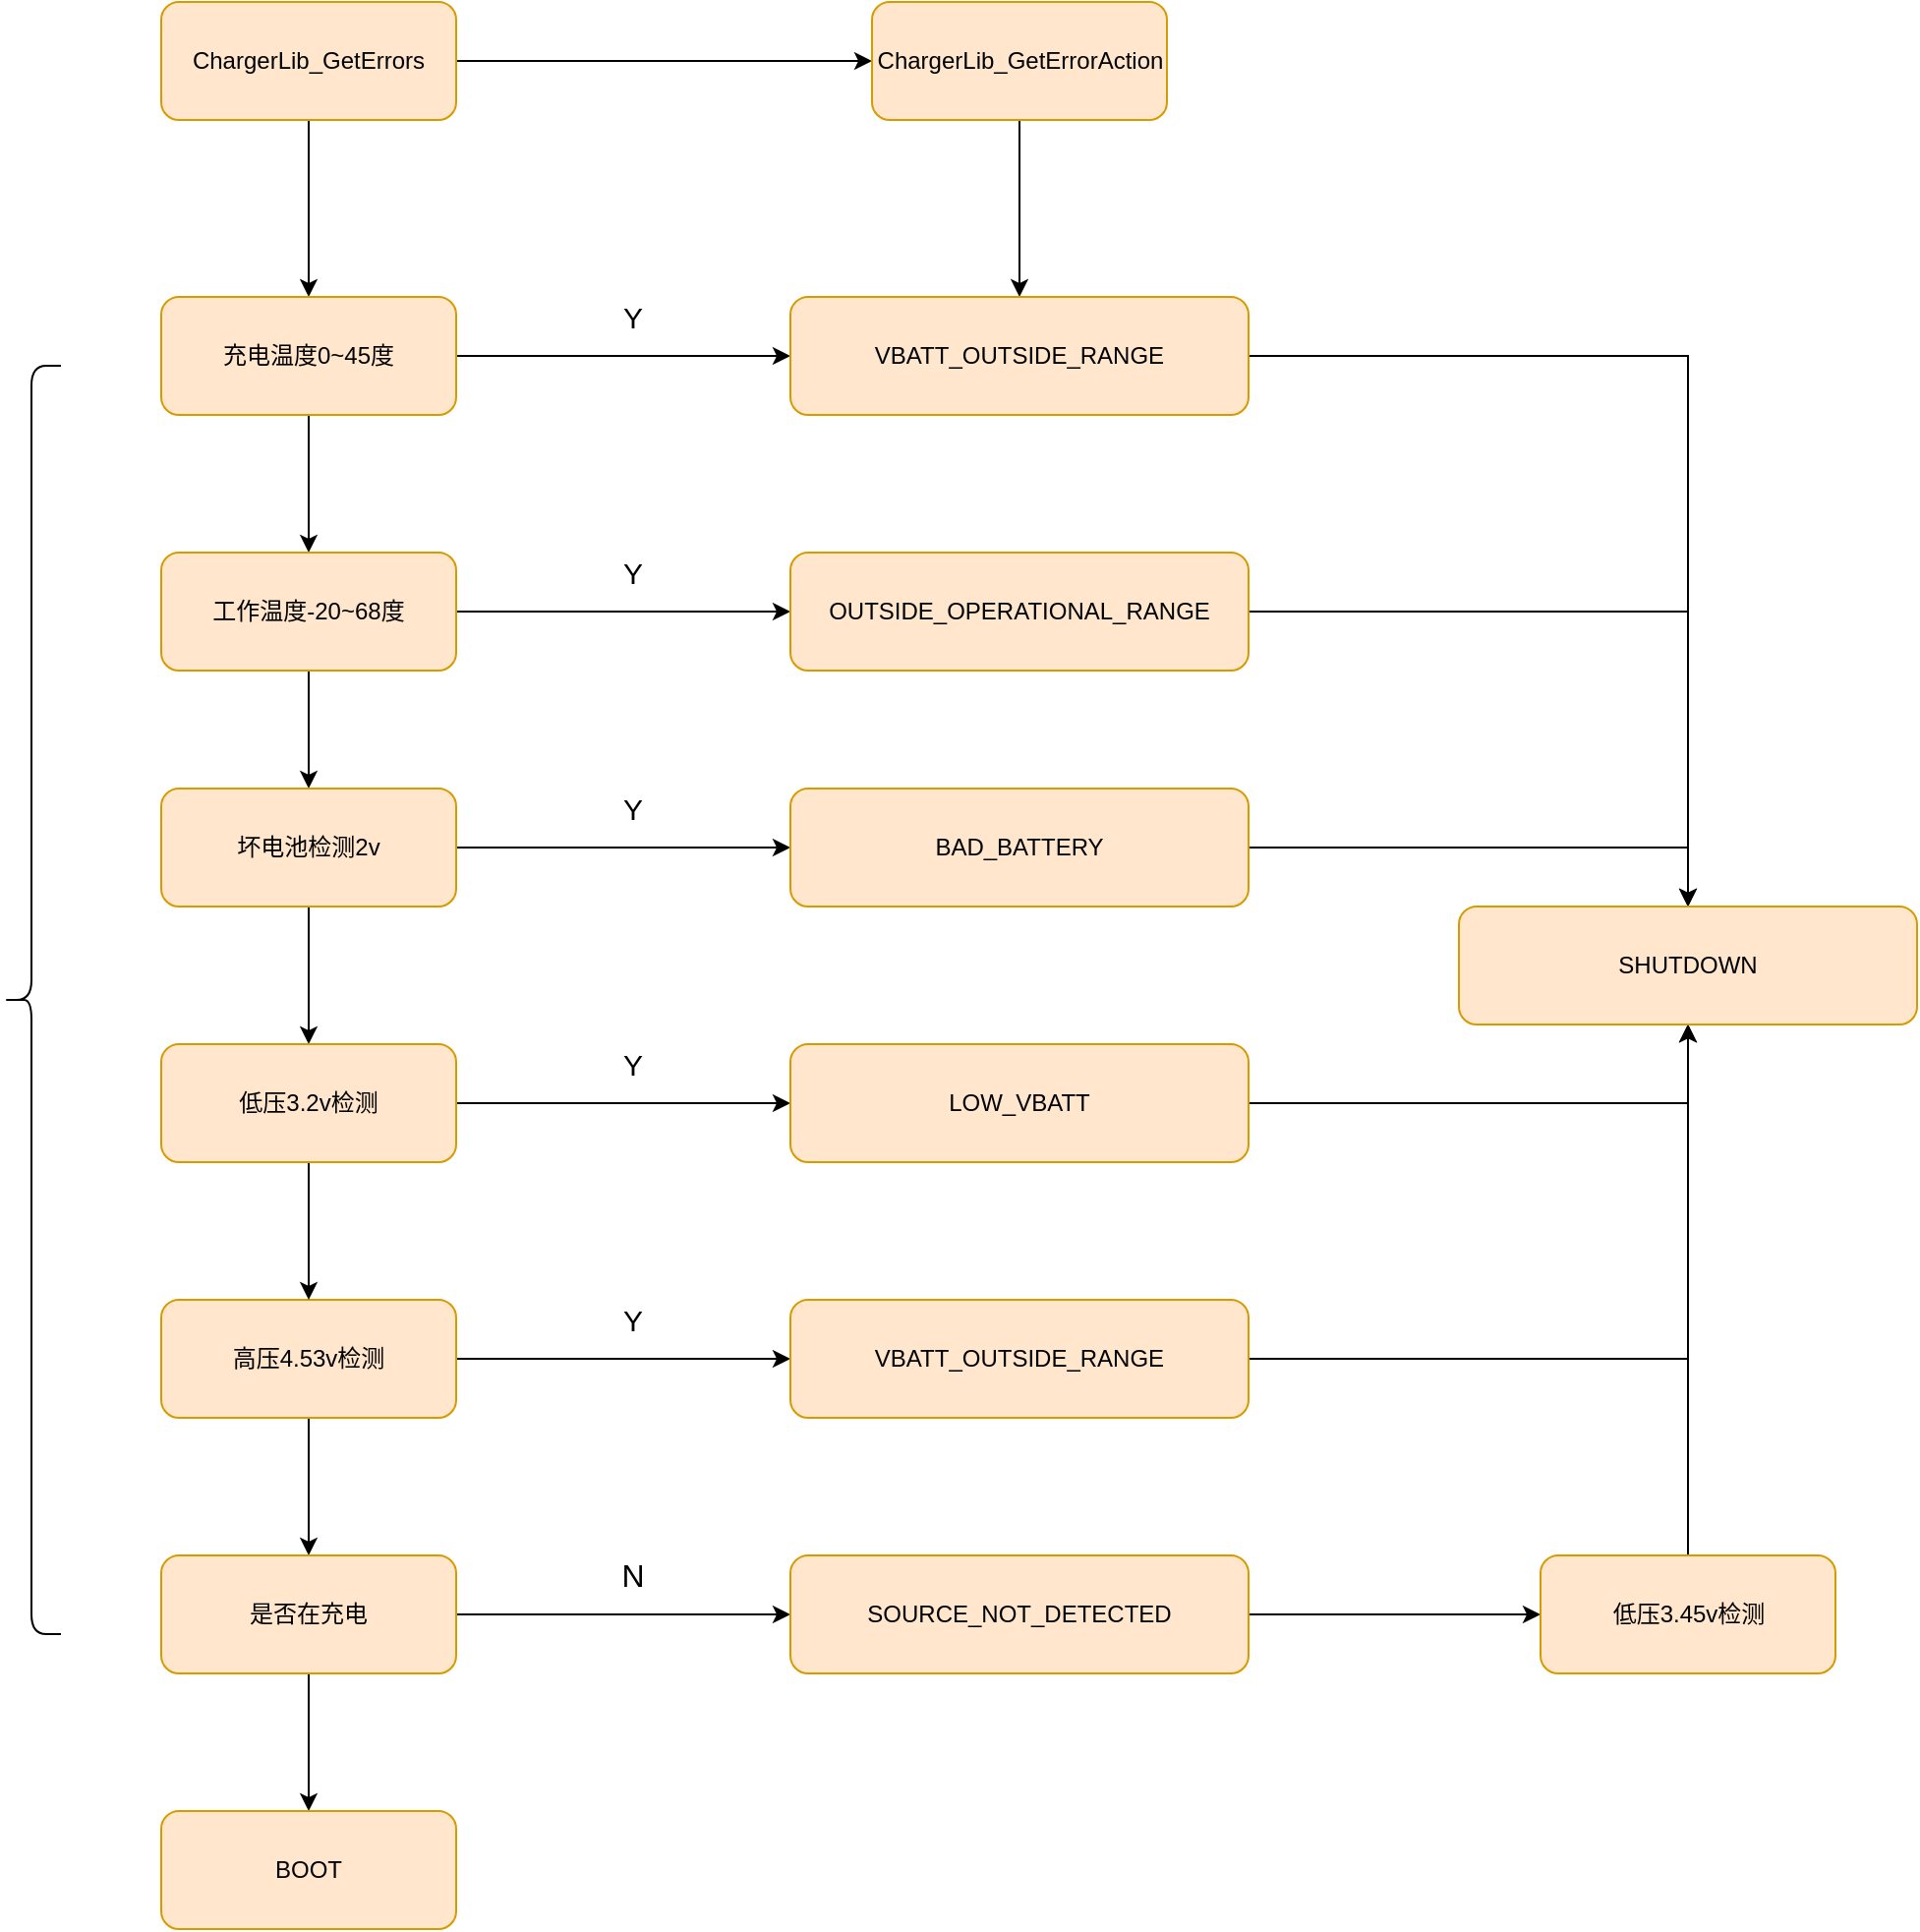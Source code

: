 <mxfile version="13.6.2" type="device"><diagram id="iGpibIN4orCT2x62DH1T" name="Page-1"><mxGraphModel dx="1086" dy="1936" grid="1" gridSize="10" guides="1" tooltips="1" connect="1" arrows="1" fold="1" page="1" pageScale="1" pageWidth="827" pageHeight="1169" math="0" shadow="0"><root><mxCell id="0"/><mxCell id="1" parent="0"/><mxCell id="f5SHFbveSBn8XtDDA5f4-49" style="edgeStyle=orthogonalEdgeStyle;rounded=0;orthogonalLoop=1;jettySize=auto;html=1;exitX=0.5;exitY=1;exitDx=0;exitDy=0;entryX=0.5;entryY=0;entryDx=0;entryDy=0;" edge="1" parent="1" source="f5SHFbveSBn8XtDDA5f4-1" target="f5SHFbveSBn8XtDDA5f4-2"><mxGeometry relative="1" as="geometry"/></mxCell><mxCell id="f5SHFbveSBn8XtDDA5f4-50" style="edgeStyle=orthogonalEdgeStyle;rounded=0;orthogonalLoop=1;jettySize=auto;html=1;exitX=1;exitY=0.5;exitDx=0;exitDy=0;entryX=0;entryY=0.5;entryDx=0;entryDy=0;" edge="1" parent="1" source="f5SHFbveSBn8XtDDA5f4-1" target="f5SHFbveSBn8XtDDA5f4-8"><mxGeometry relative="1" as="geometry"/></mxCell><mxCell id="f5SHFbveSBn8XtDDA5f4-1" value="ChargerLib_GetErrors" style="rounded=1;whiteSpace=wrap;html=1;fillColor=#ffe6cc;strokeColor=#d79b00;" vertex="1" parent="1"><mxGeometry x="480" y="-110" width="150" height="60" as="geometry"/></mxCell><mxCell id="f5SHFbveSBn8XtDDA5f4-22" style="edgeStyle=orthogonalEdgeStyle;rounded=0;orthogonalLoop=1;jettySize=auto;html=1;exitX=1;exitY=0.5;exitDx=0;exitDy=0;entryX=0;entryY=0.5;entryDx=0;entryDy=0;" edge="1" parent="1" source="f5SHFbveSBn8XtDDA5f4-2" target="f5SHFbveSBn8XtDDA5f4-12"><mxGeometry relative="1" as="geometry"/></mxCell><mxCell id="f5SHFbveSBn8XtDDA5f4-41" style="edgeStyle=orthogonalEdgeStyle;rounded=0;orthogonalLoop=1;jettySize=auto;html=1;exitX=0.5;exitY=1;exitDx=0;exitDy=0;entryX=0.5;entryY=0;entryDx=0;entryDy=0;" edge="1" parent="1" source="f5SHFbveSBn8XtDDA5f4-2" target="f5SHFbveSBn8XtDDA5f4-3"><mxGeometry relative="1" as="geometry"/></mxCell><mxCell id="f5SHFbveSBn8XtDDA5f4-2" value="充电温度0~45度" style="rounded=1;whiteSpace=wrap;html=1;fillColor=#ffe6cc;strokeColor=#d79b00;" vertex="1" parent="1"><mxGeometry x="480" y="40" width="150" height="60" as="geometry"/></mxCell><mxCell id="f5SHFbveSBn8XtDDA5f4-11" style="edgeStyle=orthogonalEdgeStyle;rounded=0;orthogonalLoop=1;jettySize=auto;html=1;exitX=1;exitY=0.5;exitDx=0;exitDy=0;" edge="1" parent="1" source="f5SHFbveSBn8XtDDA5f4-3" target="f5SHFbveSBn8XtDDA5f4-10"><mxGeometry relative="1" as="geometry"/></mxCell><mxCell id="f5SHFbveSBn8XtDDA5f4-42" style="edgeStyle=orthogonalEdgeStyle;rounded=0;orthogonalLoop=1;jettySize=auto;html=1;exitX=0.5;exitY=1;exitDx=0;exitDy=0;entryX=0.5;entryY=0;entryDx=0;entryDy=0;" edge="1" parent="1" source="f5SHFbveSBn8XtDDA5f4-3" target="f5SHFbveSBn8XtDDA5f4-4"><mxGeometry relative="1" as="geometry"/></mxCell><mxCell id="f5SHFbveSBn8XtDDA5f4-3" value="工作温度-20~68度" style="rounded=1;whiteSpace=wrap;html=1;fillColor=#ffe6cc;strokeColor=#d79b00;" vertex="1" parent="1"><mxGeometry x="480" y="170" width="150" height="60" as="geometry"/></mxCell><mxCell id="f5SHFbveSBn8XtDDA5f4-18" style="edgeStyle=orthogonalEdgeStyle;rounded=0;orthogonalLoop=1;jettySize=auto;html=1;exitX=1;exitY=0.5;exitDx=0;exitDy=0;entryX=0;entryY=0.5;entryDx=0;entryDy=0;" edge="1" parent="1" source="f5SHFbveSBn8XtDDA5f4-4" target="f5SHFbveSBn8XtDDA5f4-17"><mxGeometry relative="1" as="geometry"/></mxCell><mxCell id="f5SHFbveSBn8XtDDA5f4-43" style="edgeStyle=orthogonalEdgeStyle;rounded=0;orthogonalLoop=1;jettySize=auto;html=1;exitX=0.5;exitY=1;exitDx=0;exitDy=0;entryX=0.5;entryY=0;entryDx=0;entryDy=0;" edge="1" parent="1" source="f5SHFbveSBn8XtDDA5f4-4" target="f5SHFbveSBn8XtDDA5f4-6"><mxGeometry relative="1" as="geometry"/></mxCell><mxCell id="f5SHFbveSBn8XtDDA5f4-4" value="坏电池检测2v" style="rounded=1;whiteSpace=wrap;html=1;fillColor=#ffe6cc;strokeColor=#d79b00;" vertex="1" parent="1"><mxGeometry x="480" y="290" width="150" height="60" as="geometry"/></mxCell><mxCell id="f5SHFbveSBn8XtDDA5f4-20" style="edgeStyle=orthogonalEdgeStyle;rounded=0;orthogonalLoop=1;jettySize=auto;html=1;exitX=1;exitY=0.5;exitDx=0;exitDy=0;entryX=0;entryY=0.5;entryDx=0;entryDy=0;" edge="1" parent="1" source="f5SHFbveSBn8XtDDA5f4-5" target="f5SHFbveSBn8XtDDA5f4-15"><mxGeometry relative="1" as="geometry"/></mxCell><mxCell id="f5SHFbveSBn8XtDDA5f4-45" style="edgeStyle=orthogonalEdgeStyle;rounded=0;orthogonalLoop=1;jettySize=auto;html=1;exitX=0.5;exitY=1;exitDx=0;exitDy=0;entryX=0.5;entryY=0;entryDx=0;entryDy=0;" edge="1" parent="1" source="f5SHFbveSBn8XtDDA5f4-5" target="f5SHFbveSBn8XtDDA5f4-9"><mxGeometry relative="1" as="geometry"/></mxCell><mxCell id="f5SHFbveSBn8XtDDA5f4-5" value="高压4.53v检测" style="rounded=1;whiteSpace=wrap;html=1;fillColor=#ffe6cc;strokeColor=#d79b00;" vertex="1" parent="1"><mxGeometry x="480" y="550" width="150" height="60" as="geometry"/></mxCell><mxCell id="f5SHFbveSBn8XtDDA5f4-19" style="edgeStyle=orthogonalEdgeStyle;rounded=0;orthogonalLoop=1;jettySize=auto;html=1;exitX=1;exitY=0.5;exitDx=0;exitDy=0;entryX=0;entryY=0.5;entryDx=0;entryDy=0;" edge="1" parent="1" source="f5SHFbveSBn8XtDDA5f4-6" target="f5SHFbveSBn8XtDDA5f4-16"><mxGeometry relative="1" as="geometry"/></mxCell><mxCell id="f5SHFbveSBn8XtDDA5f4-44" style="edgeStyle=orthogonalEdgeStyle;rounded=0;orthogonalLoop=1;jettySize=auto;html=1;exitX=0.5;exitY=1;exitDx=0;exitDy=0;entryX=0.5;entryY=0;entryDx=0;entryDy=0;" edge="1" parent="1" source="f5SHFbveSBn8XtDDA5f4-6" target="f5SHFbveSBn8XtDDA5f4-5"><mxGeometry relative="1" as="geometry"/></mxCell><mxCell id="f5SHFbveSBn8XtDDA5f4-6" value="低压3.2v检测" style="rounded=1;whiteSpace=wrap;html=1;fillColor=#ffe6cc;strokeColor=#d79b00;" vertex="1" parent="1"><mxGeometry x="480" y="420" width="150" height="60" as="geometry"/></mxCell><mxCell id="f5SHFbveSBn8XtDDA5f4-7" value="" style="shape=curlyBracket;whiteSpace=wrap;html=1;rounded=1;" vertex="1" parent="1"><mxGeometry x="399" y="75" width="30" height="645" as="geometry"/></mxCell><mxCell id="f5SHFbveSBn8XtDDA5f4-51" style="edgeStyle=orthogonalEdgeStyle;rounded=0;orthogonalLoop=1;jettySize=auto;html=1;exitX=0.5;exitY=1;exitDx=0;exitDy=0;entryX=0.5;entryY=0;entryDx=0;entryDy=0;" edge="1" parent="1" source="f5SHFbveSBn8XtDDA5f4-8" target="f5SHFbveSBn8XtDDA5f4-12"><mxGeometry relative="1" as="geometry"/></mxCell><mxCell id="f5SHFbveSBn8XtDDA5f4-8" value="ChargerLib_GetErrorAction" style="rounded=1;whiteSpace=wrap;html=1;fillColor=#ffe6cc;strokeColor=#d79b00;" vertex="1" parent="1"><mxGeometry x="841.5" y="-110" width="150" height="60" as="geometry"/></mxCell><mxCell id="f5SHFbveSBn8XtDDA5f4-21" style="edgeStyle=orthogonalEdgeStyle;rounded=0;orthogonalLoop=1;jettySize=auto;html=1;exitX=1;exitY=0.5;exitDx=0;exitDy=0;entryX=0;entryY=0.5;entryDx=0;entryDy=0;" edge="1" parent="1" source="f5SHFbveSBn8XtDDA5f4-9" target="f5SHFbveSBn8XtDDA5f4-14"><mxGeometry relative="1" as="geometry"/></mxCell><mxCell id="f5SHFbveSBn8XtDDA5f4-48" style="edgeStyle=orthogonalEdgeStyle;rounded=0;orthogonalLoop=1;jettySize=auto;html=1;exitX=0.5;exitY=1;exitDx=0;exitDy=0;entryX=0.5;entryY=0;entryDx=0;entryDy=0;" edge="1" parent="1" source="f5SHFbveSBn8XtDDA5f4-9" target="f5SHFbveSBn8XtDDA5f4-47"><mxGeometry relative="1" as="geometry"/></mxCell><mxCell id="f5SHFbveSBn8XtDDA5f4-9" value="是否在充电" style="rounded=1;whiteSpace=wrap;html=1;fillColor=#ffe6cc;strokeColor=#d79b00;" vertex="1" parent="1"><mxGeometry x="480" y="680" width="150" height="60" as="geometry"/></mxCell><mxCell id="f5SHFbveSBn8XtDDA5f4-33" style="edgeStyle=orthogonalEdgeStyle;rounded=0;orthogonalLoop=1;jettySize=auto;html=1;exitX=1;exitY=0.5;exitDx=0;exitDy=0;" edge="1" parent="1" source="f5SHFbveSBn8XtDDA5f4-10" target="f5SHFbveSBn8XtDDA5f4-26"><mxGeometry relative="1" as="geometry"/></mxCell><mxCell id="f5SHFbveSBn8XtDDA5f4-10" value="OUTSIDE_OPERATIONAL_RANGE" style="rounded=1;whiteSpace=wrap;html=1;fillColor=#ffe6cc;strokeColor=#d79b00;" vertex="1" parent="1"><mxGeometry x="800" y="170" width="233" height="60" as="geometry"/></mxCell><mxCell id="f5SHFbveSBn8XtDDA5f4-34" style="edgeStyle=orthogonalEdgeStyle;rounded=0;orthogonalLoop=1;jettySize=auto;html=1;exitX=1;exitY=0.5;exitDx=0;exitDy=0;" edge="1" parent="1" source="f5SHFbveSBn8XtDDA5f4-12" target="f5SHFbveSBn8XtDDA5f4-26"><mxGeometry relative="1" as="geometry"/></mxCell><mxCell id="f5SHFbveSBn8XtDDA5f4-12" value="VBATT_OUTSIDE_RANGE" style="rounded=1;whiteSpace=wrap;html=1;fillColor=#ffe6cc;strokeColor=#d79b00;" vertex="1" parent="1"><mxGeometry x="800" y="40" width="233" height="60" as="geometry"/></mxCell><mxCell id="f5SHFbveSBn8XtDDA5f4-25" style="edgeStyle=orthogonalEdgeStyle;rounded=0;orthogonalLoop=1;jettySize=auto;html=1;exitX=1;exitY=0.5;exitDx=0;exitDy=0;entryX=0;entryY=0.5;entryDx=0;entryDy=0;" edge="1" parent="1" source="f5SHFbveSBn8XtDDA5f4-14" target="f5SHFbveSBn8XtDDA5f4-24"><mxGeometry relative="1" as="geometry"/></mxCell><mxCell id="f5SHFbveSBn8XtDDA5f4-14" value="SOURCE_NOT_DETECTED" style="rounded=1;whiteSpace=wrap;html=1;fillColor=#ffe6cc;strokeColor=#d79b00;" vertex="1" parent="1"><mxGeometry x="800" y="680" width="233" height="60" as="geometry"/></mxCell><mxCell id="f5SHFbveSBn8XtDDA5f4-30" style="edgeStyle=orthogonalEdgeStyle;rounded=0;orthogonalLoop=1;jettySize=auto;html=1;exitX=1;exitY=0.5;exitDx=0;exitDy=0;" edge="1" parent="1" source="f5SHFbveSBn8XtDDA5f4-15" target="f5SHFbveSBn8XtDDA5f4-26"><mxGeometry relative="1" as="geometry"/></mxCell><mxCell id="f5SHFbveSBn8XtDDA5f4-15" value="VBATT_OUTSIDE_RANGE" style="rounded=1;whiteSpace=wrap;html=1;fillColor=#ffe6cc;strokeColor=#d79b00;" vertex="1" parent="1"><mxGeometry x="800" y="550" width="233" height="60" as="geometry"/></mxCell><mxCell id="f5SHFbveSBn8XtDDA5f4-31" style="edgeStyle=orthogonalEdgeStyle;rounded=0;orthogonalLoop=1;jettySize=auto;html=1;exitX=1;exitY=0.5;exitDx=0;exitDy=0;entryX=0.5;entryY=1;entryDx=0;entryDy=0;" edge="1" parent="1" source="f5SHFbveSBn8XtDDA5f4-16" target="f5SHFbveSBn8XtDDA5f4-26"><mxGeometry relative="1" as="geometry"/></mxCell><mxCell id="f5SHFbveSBn8XtDDA5f4-16" value="LOW_VBATT" style="rounded=1;whiteSpace=wrap;html=1;fillColor=#ffe6cc;strokeColor=#d79b00;" vertex="1" parent="1"><mxGeometry x="800" y="420" width="233" height="60" as="geometry"/></mxCell><mxCell id="f5SHFbveSBn8XtDDA5f4-32" style="edgeStyle=orthogonalEdgeStyle;rounded=0;orthogonalLoop=1;jettySize=auto;html=1;exitX=1;exitY=0.5;exitDx=0;exitDy=0;entryX=0.5;entryY=0;entryDx=0;entryDy=0;" edge="1" parent="1" source="f5SHFbveSBn8XtDDA5f4-17" target="f5SHFbveSBn8XtDDA5f4-26"><mxGeometry relative="1" as="geometry"/></mxCell><mxCell id="f5SHFbveSBn8XtDDA5f4-17" value="BAD_BATTERY" style="rounded=1;whiteSpace=wrap;html=1;fillColor=#ffe6cc;strokeColor=#d79b00;" vertex="1" parent="1"><mxGeometry x="800" y="290" width="233" height="60" as="geometry"/></mxCell><mxCell id="f5SHFbveSBn8XtDDA5f4-23" value="&lt;font style=&quot;font-size: 16px&quot;&gt;N&lt;/font&gt;" style="text;html=1;strokeColor=none;fillColor=none;align=center;verticalAlign=middle;whiteSpace=wrap;rounded=0;" vertex="1" parent="1"><mxGeometry x="700" y="680" width="40" height="20" as="geometry"/></mxCell><mxCell id="f5SHFbveSBn8XtDDA5f4-29" style="edgeStyle=orthogonalEdgeStyle;rounded=0;orthogonalLoop=1;jettySize=auto;html=1;exitX=0.5;exitY=0;exitDx=0;exitDy=0;entryX=0.5;entryY=1;entryDx=0;entryDy=0;" edge="1" parent="1" source="f5SHFbveSBn8XtDDA5f4-24" target="f5SHFbveSBn8XtDDA5f4-26"><mxGeometry relative="1" as="geometry"/></mxCell><mxCell id="f5SHFbveSBn8XtDDA5f4-24" value="低压3.45v检测" style="rounded=1;whiteSpace=wrap;html=1;fillColor=#ffe6cc;strokeColor=#d79b00;" vertex="1" parent="1"><mxGeometry x="1181.5" y="680" width="150" height="60" as="geometry"/></mxCell><mxCell id="f5SHFbveSBn8XtDDA5f4-26" value="SHUTDOWN" style="rounded=1;whiteSpace=wrap;html=1;fillColor=#ffe6cc;strokeColor=#d79b00;" vertex="1" parent="1"><mxGeometry x="1140" y="350" width="233" height="60" as="geometry"/></mxCell><mxCell id="f5SHFbveSBn8XtDDA5f4-35" value="&lt;font style=&quot;font-size: 15px&quot;&gt;Y&lt;/font&gt;" style="text;html=1;strokeColor=none;fillColor=none;align=center;verticalAlign=middle;whiteSpace=wrap;rounded=0;" vertex="1" parent="1"><mxGeometry x="700" y="550" width="40" height="20" as="geometry"/></mxCell><mxCell id="f5SHFbveSBn8XtDDA5f4-36" value="&lt;font style=&quot;font-size: 15px&quot;&gt;Y&lt;/font&gt;" style="text;html=1;strokeColor=none;fillColor=none;align=center;verticalAlign=middle;whiteSpace=wrap;rounded=0;" vertex="1" parent="1"><mxGeometry x="700" y="170" width="40" height="20" as="geometry"/></mxCell><mxCell id="f5SHFbveSBn8XtDDA5f4-37" value="&lt;font style=&quot;font-size: 15px&quot;&gt;Y&lt;/font&gt;" style="text;html=1;strokeColor=none;fillColor=none;align=center;verticalAlign=middle;whiteSpace=wrap;rounded=0;" vertex="1" parent="1"><mxGeometry x="700" y="290" width="40" height="20" as="geometry"/></mxCell><mxCell id="f5SHFbveSBn8XtDDA5f4-38" value="&lt;font style=&quot;font-size: 15px&quot;&gt;Y&lt;/font&gt;" style="text;html=1;strokeColor=none;fillColor=none;align=center;verticalAlign=middle;whiteSpace=wrap;rounded=0;" vertex="1" parent="1"><mxGeometry x="700" y="420" width="40" height="20" as="geometry"/></mxCell><mxCell id="f5SHFbveSBn8XtDDA5f4-40" value="&lt;font style=&quot;font-size: 15px&quot;&gt;Y&lt;/font&gt;" style="text;html=1;strokeColor=none;fillColor=none;align=center;verticalAlign=middle;whiteSpace=wrap;rounded=0;" vertex="1" parent="1"><mxGeometry x="700" y="40" width="40" height="20" as="geometry"/></mxCell><mxCell id="f5SHFbveSBn8XtDDA5f4-47" value="BOOT" style="rounded=1;whiteSpace=wrap;html=1;fillColor=#ffe6cc;strokeColor=#d79b00;" vertex="1" parent="1"><mxGeometry x="480" y="810" width="150" height="60" as="geometry"/></mxCell></root></mxGraphModel></diagram></mxfile>